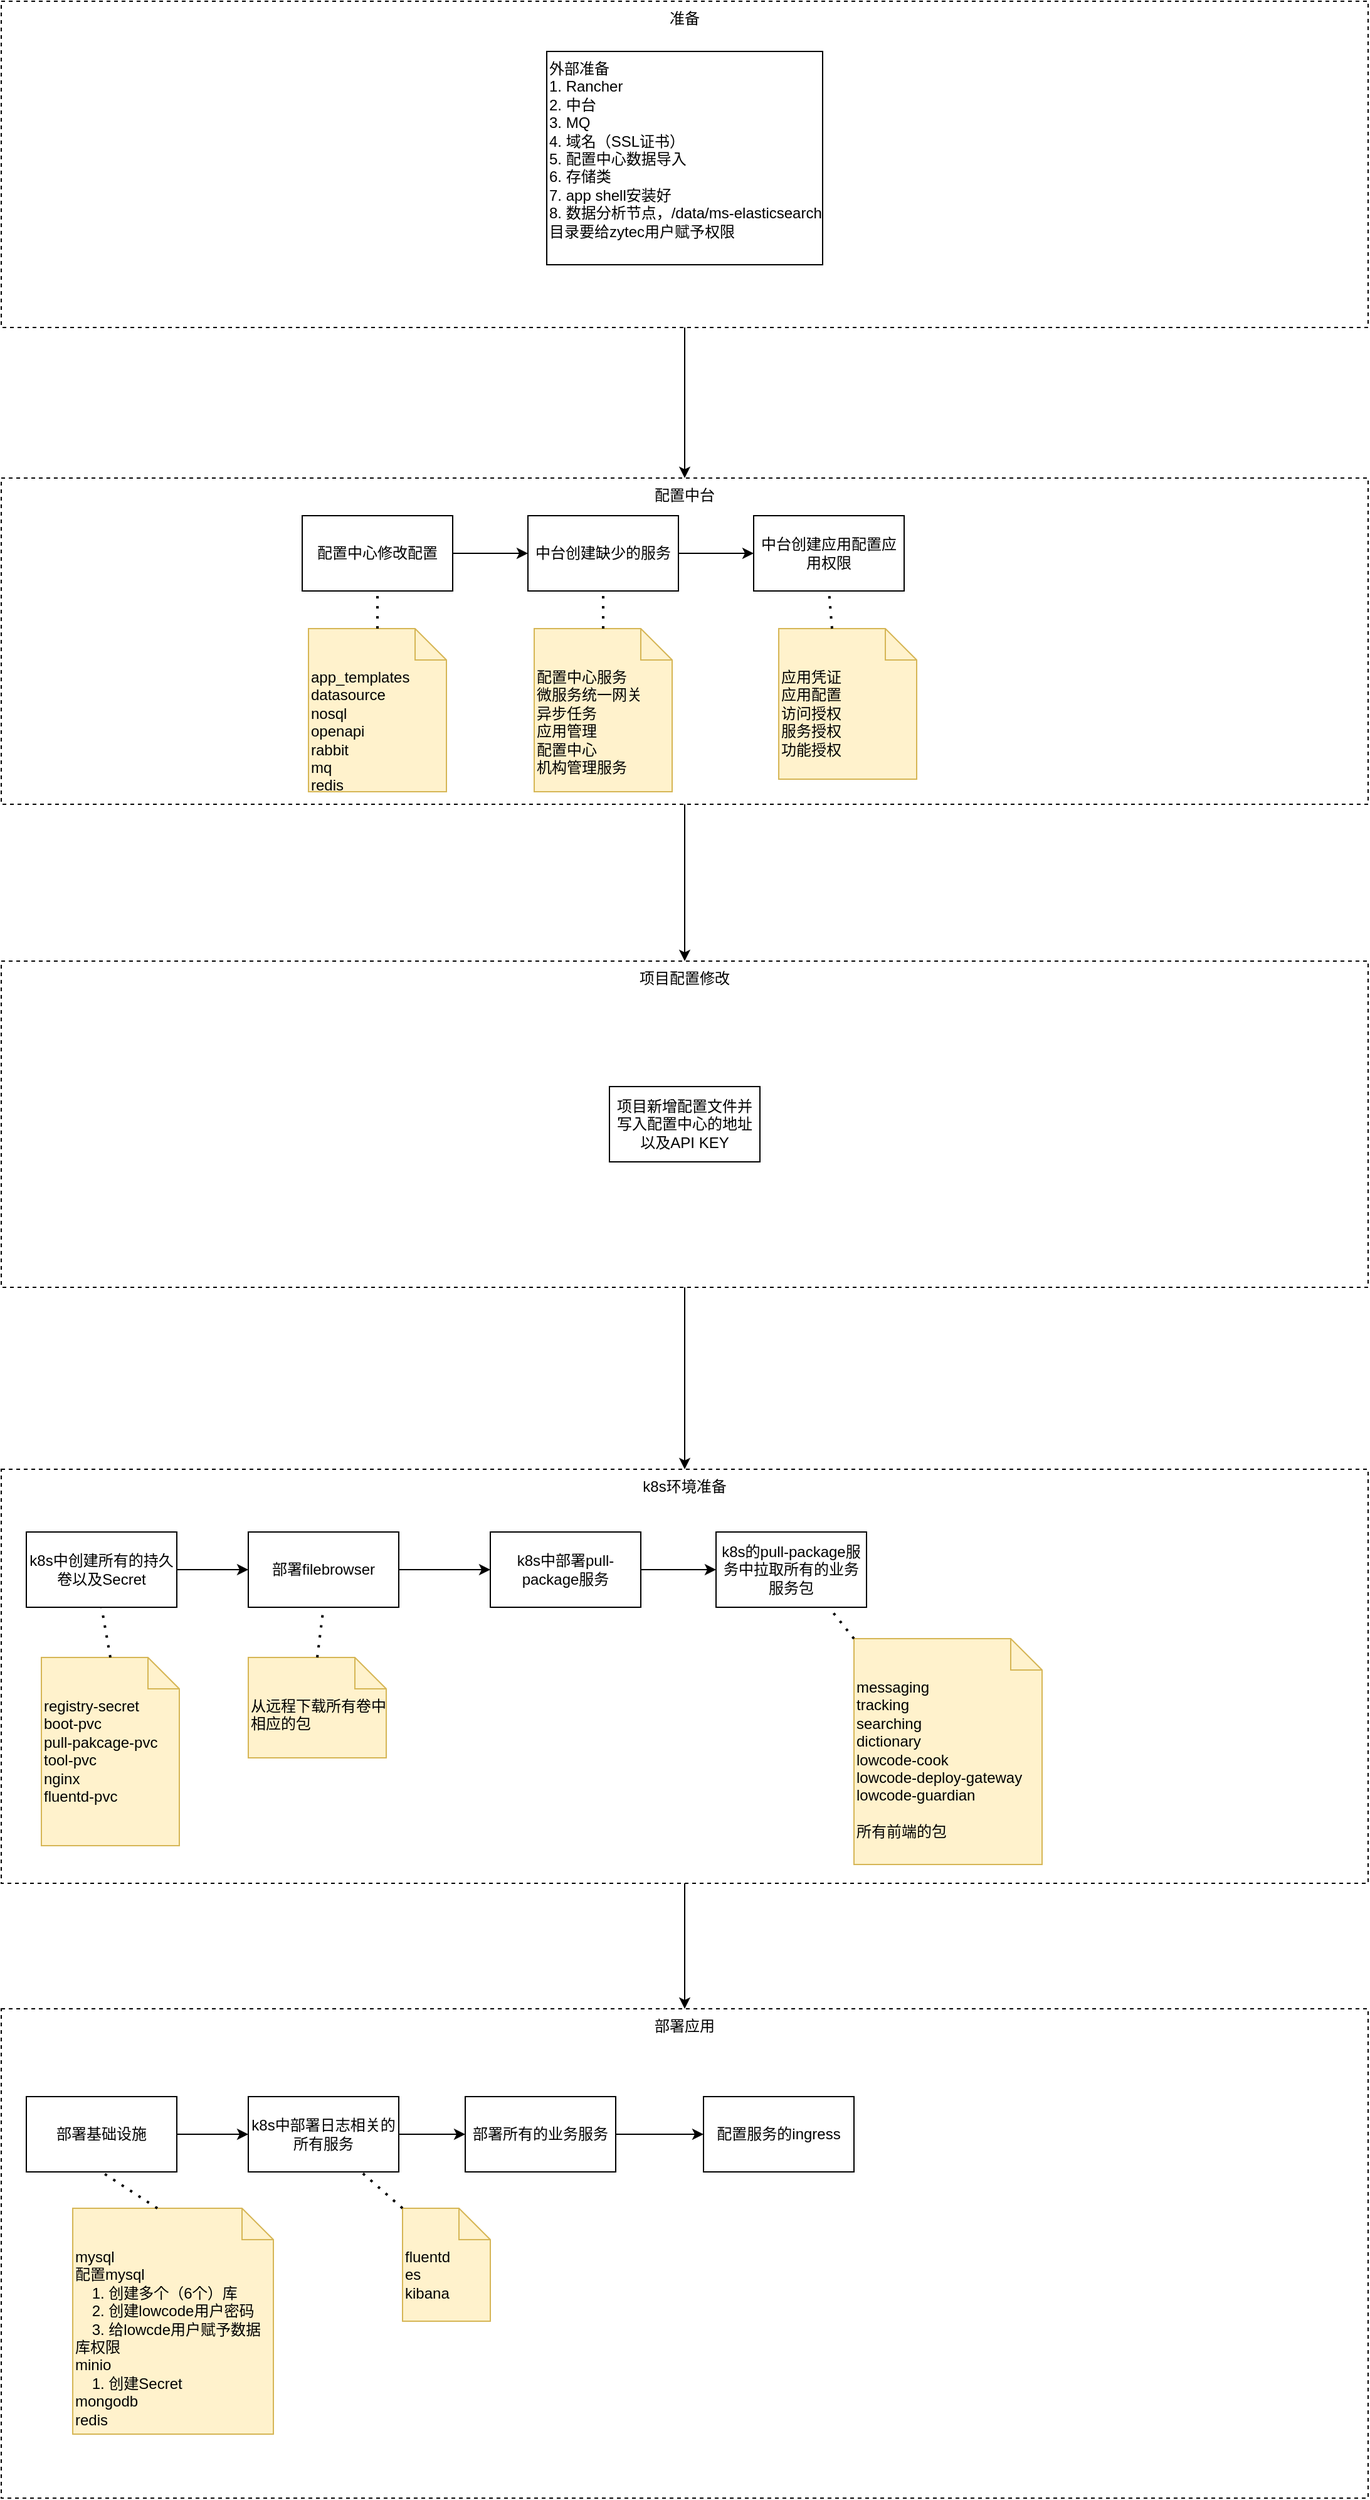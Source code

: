 <mxfile version="24.2.5" type="github">
  <diagram id="C5RBs43oDa-KdzZeNtuy" name="Page-1">
    <mxGraphModel dx="2261" dy="1930" grid="1" gridSize="10" guides="1" tooltips="1" connect="1" arrows="1" fold="1" page="1" pageScale="1" pageWidth="827" pageHeight="1169" math="0" shadow="0">
      <root>
        <mxCell id="WIyWlLk6GJQsqaUBKTNV-0" />
        <mxCell id="WIyWlLk6GJQsqaUBKTNV-1" parent="WIyWlLk6GJQsqaUBKTNV-0" />
        <mxCell id="bLoDom8n8q_n5jIfxJ7S-91" value="项目配置修改" style="rounded=0;whiteSpace=wrap;html=1;align=center;verticalAlign=top;fontFamily=Helvetica;fontSize=12;fontColor=default;fillColor=none;gradientColor=none;dashed=1;" parent="WIyWlLk6GJQsqaUBKTNV-1" vertex="1">
          <mxGeometry x="-470" y="325" width="1090" height="260" as="geometry" />
        </mxCell>
        <mxCell id="bLoDom8n8q_n5jIfxJ7S-105" value="" style="edgeStyle=none;rounded=0;orthogonalLoop=1;jettySize=auto;html=1;fontFamily=Helvetica;fontSize=12;fontColor=default;entryX=0.5;entryY=0;entryDx=0;entryDy=0;" parent="WIyWlLk6GJQsqaUBKTNV-1" source="bLoDom8n8q_n5jIfxJ7S-104" target="bLoDom8n8q_n5jIfxJ7S-90" edge="1">
          <mxGeometry relative="1" as="geometry" />
        </mxCell>
        <mxCell id="bLoDom8n8q_n5jIfxJ7S-104" value="准备" style="rounded=0;whiteSpace=wrap;html=1;align=center;verticalAlign=top;fontFamily=Helvetica;fontSize=12;fontColor=default;fillColor=none;gradientColor=none;dashed=1;" parent="WIyWlLk6GJQsqaUBKTNV-1" vertex="1">
          <mxGeometry x="-470" y="-440" width="1090" height="260" as="geometry" />
        </mxCell>
        <mxCell id="bLoDom8n8q_n5jIfxJ7S-93" value="部署应用" style="rounded=0;whiteSpace=wrap;html=1;align=center;verticalAlign=top;fontFamily=Helvetica;fontSize=12;fontColor=default;fillColor=none;gradientColor=none;dashed=1;" parent="WIyWlLk6GJQsqaUBKTNV-1" vertex="1">
          <mxGeometry x="-470" y="1160" width="1090" height="390" as="geometry" />
        </mxCell>
        <mxCell id="bLoDom8n8q_n5jIfxJ7S-108" style="edgeStyle=none;rounded=0;orthogonalLoop=1;jettySize=auto;html=1;exitX=0.5;exitY=1;exitDx=0;exitDy=0;fontFamily=Helvetica;fontSize=12;fontColor=default;" parent="WIyWlLk6GJQsqaUBKTNV-1" source="bLoDom8n8q_n5jIfxJ7S-92" target="bLoDom8n8q_n5jIfxJ7S-93" edge="1">
          <mxGeometry relative="1" as="geometry" />
        </mxCell>
        <mxCell id="bLoDom8n8q_n5jIfxJ7S-92" value="k8s环境准备" style="rounded=0;whiteSpace=wrap;html=1;align=center;verticalAlign=top;fontFamily=Helvetica;fontSize=12;fontColor=default;fillColor=none;gradientColor=none;dashed=1;" parent="WIyWlLk6GJQsqaUBKTNV-1" vertex="1">
          <mxGeometry x="-470" y="730" width="1090" height="330" as="geometry" />
        </mxCell>
        <mxCell id="bLoDom8n8q_n5jIfxJ7S-106" style="edgeStyle=none;rounded=0;orthogonalLoop=1;jettySize=auto;html=1;exitX=0.5;exitY=1;exitDx=0;exitDy=0;entryX=0.5;entryY=0;entryDx=0;entryDy=0;fontFamily=Helvetica;fontSize=12;fontColor=default;" parent="WIyWlLk6GJQsqaUBKTNV-1" source="bLoDom8n8q_n5jIfxJ7S-90" target="bLoDom8n8q_n5jIfxJ7S-91" edge="1">
          <mxGeometry relative="1" as="geometry" />
        </mxCell>
        <mxCell id="bLoDom8n8q_n5jIfxJ7S-90" value="配置中台" style="rounded=0;whiteSpace=wrap;html=1;align=center;verticalAlign=top;fontFamily=Helvetica;fontSize=12;fontColor=default;fillColor=none;gradientColor=none;dashed=1;" parent="WIyWlLk6GJQsqaUBKTNV-1" vertex="1">
          <mxGeometry x="-470" y="-60" width="1090" height="260" as="geometry" />
        </mxCell>
        <mxCell id="bLoDom8n8q_n5jIfxJ7S-101" value="" style="edgeStyle=none;rounded=0;orthogonalLoop=1;jettySize=auto;html=1;fontFamily=Helvetica;fontSize=12;fontColor=default;" parent="WIyWlLk6GJQsqaUBKTNV-1" source="bLoDom8n8q_n5jIfxJ7S-40" target="bLoDom8n8q_n5jIfxJ7S-81" edge="1">
          <mxGeometry relative="1" as="geometry" />
        </mxCell>
        <mxCell id="bLoDom8n8q_n5jIfxJ7S-40" value="k8s中部署日志相关的所有服务" style="rounded=0;whiteSpace=wrap;html=1;" parent="WIyWlLk6GJQsqaUBKTNV-1" vertex="1">
          <mxGeometry x="-273" y="1230" width="120" height="60" as="geometry" />
        </mxCell>
        <mxCell id="bLoDom8n8q_n5jIfxJ7S-41" value="fluentd&lt;div&gt;es&lt;/div&gt;&lt;div&gt;kibana&lt;/div&gt;" style="shape=note2;boundedLbl=1;whiteSpace=wrap;html=1;size=25;verticalAlign=top;align=left;fillColor=#fff2cc;strokeColor=#d6b656;" parent="WIyWlLk6GJQsqaUBKTNV-1" vertex="1">
          <mxGeometry x="-150" y="1319" width="70" height="90" as="geometry" />
        </mxCell>
        <mxCell id="bLoDom8n8q_n5jIfxJ7S-42" value="" style="endArrow=none;dashed=1;html=1;dashPattern=1 3;strokeWidth=2;rounded=0;entryX=0.75;entryY=1;entryDx=0;entryDy=0;exitX=0;exitY=0;exitDx=0;exitDy=0;exitPerimeter=0;" parent="WIyWlLk6GJQsqaUBKTNV-1" source="bLoDom8n8q_n5jIfxJ7S-41" target="bLoDom8n8q_n5jIfxJ7S-40" edge="1">
          <mxGeometry width="50" height="50" relative="1" as="geometry">
            <mxPoint x="-43" y="1075" as="sourcePoint" />
            <mxPoint x="-143" y="995" as="targetPoint" />
          </mxGeometry>
        </mxCell>
        <mxCell id="bLoDom8n8q_n5jIfxJ7S-64" value="外部准备&lt;div&gt;1. Rancher&lt;/div&gt;&lt;div&gt;2. 中台&lt;/div&gt;&lt;div&gt;3. MQ&lt;/div&gt;&lt;div&gt;4. 域名（SSL证书）&lt;/div&gt;&lt;div&gt;5. 配置中心数据导入&lt;/div&gt;&lt;div&gt;6. 存储类&lt;/div&gt;&lt;div data-sider-select-id=&quot;3804fd7e-b8ad-4e94-b46b-e27dd143f4b2&quot;&gt;7. app shell安装好&lt;/div&gt;&lt;div data-sider-select-id=&quot;08f825d4-d1de-4067-8cb7-2164a5672277&quot;&gt;8. 数据分析节点，/data/ms-elasticsearch目录要给zytec用户赋予权限&lt;/div&gt;" style="text;html=1;align=left;verticalAlign=top;whiteSpace=wrap;rounded=0;strokeColor=default;" parent="WIyWlLk6GJQsqaUBKTNV-1" vertex="1">
          <mxGeometry x="-35" y="-400" width="220" height="170" as="geometry" />
        </mxCell>
        <mxCell id="bLoDom8n8q_n5jIfxJ7S-95" value="" style="edgeStyle=none;rounded=0;orthogonalLoop=1;jettySize=auto;html=1;fontFamily=Helvetica;fontSize=12;fontColor=default;" parent="WIyWlLk6GJQsqaUBKTNV-1" source="bLoDom8n8q_n5jIfxJ7S-66" target="bLoDom8n8q_n5jIfxJ7S-68" edge="1">
          <mxGeometry relative="1" as="geometry" />
        </mxCell>
        <mxCell id="bLoDom8n8q_n5jIfxJ7S-66" value="配置中心修改配置" style="rounded=0;whiteSpace=wrap;html=1;" parent="WIyWlLk6GJQsqaUBKTNV-1" vertex="1">
          <mxGeometry x="-230" y="-30" width="120" height="60" as="geometry" />
        </mxCell>
        <mxCell id="bLoDom8n8q_n5jIfxJ7S-67" value="中台创建应用配置应用权限" style="rounded=0;whiteSpace=wrap;html=1;" parent="WIyWlLk6GJQsqaUBKTNV-1" vertex="1">
          <mxGeometry x="130" y="-30" width="120" height="60" as="geometry" />
        </mxCell>
        <mxCell id="bLoDom8n8q_n5jIfxJ7S-96" value="" style="edgeStyle=none;rounded=0;orthogonalLoop=1;jettySize=auto;html=1;fontFamily=Helvetica;fontSize=12;fontColor=default;" parent="WIyWlLk6GJQsqaUBKTNV-1" source="bLoDom8n8q_n5jIfxJ7S-68" target="bLoDom8n8q_n5jIfxJ7S-67" edge="1">
          <mxGeometry relative="1" as="geometry" />
        </mxCell>
        <mxCell id="bLoDom8n8q_n5jIfxJ7S-68" value="中台创建缺少的服务" style="rounded=0;whiteSpace=wrap;html=1;" parent="WIyWlLk6GJQsqaUBKTNV-1" vertex="1">
          <mxGeometry x="-50" y="-30" width="120" height="60" as="geometry" />
        </mxCell>
        <mxCell id="bLoDom8n8q_n5jIfxJ7S-70" value="项目新增配置文件并写入配置中心的地址以及API KEY" style="rounded=0;whiteSpace=wrap;html=1;" parent="WIyWlLk6GJQsqaUBKTNV-1" vertex="1">
          <mxGeometry x="15" y="425" width="120" height="60" as="geometry" />
        </mxCell>
        <mxCell id="Ls25J3W9IPNRQxTHLXcJ-0" value="" style="edgeStyle=orthogonalEdgeStyle;rounded=0;orthogonalLoop=1;jettySize=auto;html=1;" parent="WIyWlLk6GJQsqaUBKTNV-1" source="bLoDom8n8q_n5jIfxJ7S-71" target="kxMak26ckprh1PsMX2pA-3" edge="1">
          <mxGeometry relative="1" as="geometry" />
        </mxCell>
        <mxCell id="bLoDom8n8q_n5jIfxJ7S-71" value="k8s中创建所有的持久卷以及Secret" style="rounded=0;whiteSpace=wrap;html=1;" parent="WIyWlLk6GJQsqaUBKTNV-1" vertex="1">
          <mxGeometry x="-450" y="780" width="120" height="60" as="geometry" />
        </mxCell>
        <mxCell id="bLoDom8n8q_n5jIfxJ7S-100" value="" style="edgeStyle=none;rounded=0;orthogonalLoop=1;jettySize=auto;html=1;fontFamily=Helvetica;fontSize=12;fontColor=default;" parent="WIyWlLk6GJQsqaUBKTNV-1" source="bLoDom8n8q_n5jIfxJ7S-72" target="bLoDom8n8q_n5jIfxJ7S-40" edge="1">
          <mxGeometry relative="1" as="geometry" />
        </mxCell>
        <mxCell id="bLoDom8n8q_n5jIfxJ7S-72" value="部署基础设施" style="rounded=0;whiteSpace=wrap;html=1;" parent="WIyWlLk6GJQsqaUBKTNV-1" vertex="1">
          <mxGeometry x="-450" y="1230" width="120" height="60" as="geometry" />
        </mxCell>
        <mxCell id="bLoDom8n8q_n5jIfxJ7S-73" value="mysql&lt;div&gt;&lt;div&gt;&lt;span style=&quot;text-align: center;&quot;&gt;配置mysql&lt;/span&gt;&lt;br&gt;&lt;/div&gt;&lt;div&gt;&lt;span style=&quot;text-align: center;&quot;&gt;&amp;nbsp; &amp;nbsp;&amp;nbsp;&lt;/span&gt;&lt;span style=&quot;background-color: initial;&quot;&gt;1. 创建多个（6个）库&lt;/span&gt;&lt;/div&gt;&lt;div&gt;&amp;nbsp; &amp;nbsp; 2. 创建lowcode用户密码&lt;/div&gt;&lt;div&gt;&amp;nbsp; &amp;nbsp; 3. 给lowcde用户赋予数据库权限&lt;/div&gt;&lt;div&gt;minio&lt;/div&gt;&lt;div&gt;&amp;nbsp; &amp;nbsp; 1. 创建Secret&lt;/div&gt;&lt;div&gt;mongodb&lt;/div&gt;&lt;div&gt;redis&lt;/div&gt;&lt;div&gt;&lt;br&gt;&lt;/div&gt;&lt;/div&gt;" style="shape=note2;boundedLbl=1;whiteSpace=wrap;html=1;size=25;verticalAlign=top;align=left;fillColor=#fff2cc;strokeColor=#d6b656;" parent="WIyWlLk6GJQsqaUBKTNV-1" vertex="1">
          <mxGeometry x="-413" y="1319" width="160" height="180" as="geometry" />
        </mxCell>
        <mxCell id="bLoDom8n8q_n5jIfxJ7S-74" value="" style="endArrow=none;dashed=1;html=1;dashPattern=1 3;strokeWidth=2;rounded=0;entryX=0.5;entryY=1;entryDx=0;entryDy=0;exitX=0;exitY=0;exitDx=67.5;exitDy=0;exitPerimeter=0;" parent="WIyWlLk6GJQsqaUBKTNV-1" source="bLoDom8n8q_n5jIfxJ7S-73" target="bLoDom8n8q_n5jIfxJ7S-72" edge="1">
          <mxGeometry width="50" height="50" relative="1" as="geometry">
            <mxPoint x="-183" y="1320" as="sourcePoint" />
            <mxPoint x="-233" y="1280" as="targetPoint" />
          </mxGeometry>
        </mxCell>
        <mxCell id="bLoDom8n8q_n5jIfxJ7S-99" value="" style="edgeStyle=none;rounded=0;orthogonalLoop=1;jettySize=auto;html=1;fontFamily=Helvetica;fontSize=12;fontColor=default;" parent="WIyWlLk6GJQsqaUBKTNV-1" source="bLoDom8n8q_n5jIfxJ7S-77" target="bLoDom8n8q_n5jIfxJ7S-80" edge="1">
          <mxGeometry relative="1" as="geometry" />
        </mxCell>
        <mxCell id="bLoDom8n8q_n5jIfxJ7S-77" value="k8s中部署pull-package服务" style="rounded=0;whiteSpace=wrap;html=1;" parent="WIyWlLk6GJQsqaUBKTNV-1" vertex="1">
          <mxGeometry x="-80" y="780" width="120" height="60" as="geometry" />
        </mxCell>
        <mxCell id="bLoDom8n8q_n5jIfxJ7S-80" value="k8s的pull-package服务中拉取所有的业务服务包" style="rounded=0;whiteSpace=wrap;html=1;" parent="WIyWlLk6GJQsqaUBKTNV-1" vertex="1">
          <mxGeometry x="100" y="780" width="120" height="60" as="geometry" />
        </mxCell>
        <mxCell id="bLoDom8n8q_n5jIfxJ7S-102" value="" style="edgeStyle=none;rounded=0;orthogonalLoop=1;jettySize=auto;html=1;fontFamily=Helvetica;fontSize=12;fontColor=default;" parent="WIyWlLk6GJQsqaUBKTNV-1" source="bLoDom8n8q_n5jIfxJ7S-81" target="bLoDom8n8q_n5jIfxJ7S-82" edge="1">
          <mxGeometry relative="1" as="geometry" />
        </mxCell>
        <mxCell id="bLoDom8n8q_n5jIfxJ7S-81" value="部署所有的业务服务" style="rounded=0;whiteSpace=wrap;html=1;" parent="WIyWlLk6GJQsqaUBKTNV-1" vertex="1">
          <mxGeometry x="-100" y="1230" width="120" height="60" as="geometry" />
        </mxCell>
        <mxCell id="bLoDom8n8q_n5jIfxJ7S-82" value="配置服务的ingress" style="rounded=0;whiteSpace=wrap;html=1;" parent="WIyWlLk6GJQsqaUBKTNV-1" vertex="1">
          <mxGeometry x="90" y="1230" width="120" height="60" as="geometry" />
        </mxCell>
        <mxCell id="bLoDom8n8q_n5jIfxJ7S-83" value="&lt;div data-sider-select-id=&quot;583c161d-79b5-42da-bc4f-167546ff7348&quot;&gt;应用凭证&lt;/div&gt;应用配置&lt;div&gt;访问授权&lt;/div&gt;&lt;div&gt;服务授权&lt;/div&gt;&lt;div&gt;功能授权&lt;/div&gt;" style="shape=note2;boundedLbl=1;whiteSpace=wrap;html=1;size=25;verticalAlign=top;align=left;fillColor=#fff2cc;strokeColor=#d6b656;" parent="WIyWlLk6GJQsqaUBKTNV-1" vertex="1">
          <mxGeometry x="150" y="60" width="110" height="120" as="geometry" />
        </mxCell>
        <mxCell id="bLoDom8n8q_n5jIfxJ7S-84" value="" style="endArrow=none;dashed=1;html=1;dashPattern=1 3;strokeWidth=2;rounded=0;entryX=0.5;entryY=1;entryDx=0;entryDy=0;exitX=0;exitY=0;exitDx=42.5;exitDy=0;exitPerimeter=0;" parent="WIyWlLk6GJQsqaUBKTNV-1" source="bLoDom8n8q_n5jIfxJ7S-83" target="bLoDom8n8q_n5jIfxJ7S-67" edge="1">
          <mxGeometry width="50" height="50" relative="1" as="geometry">
            <mxPoint x="-137" y="340" as="sourcePoint" />
            <mxPoint x="-160" y="300" as="targetPoint" />
          </mxGeometry>
        </mxCell>
        <mxCell id="bLoDom8n8q_n5jIfxJ7S-88" value="messaging&lt;div&gt;tracking&lt;/div&gt;&lt;div&gt;searching&lt;/div&gt;&lt;div&gt;dictionary&lt;/div&gt;&lt;div&gt;lowcode-cook&lt;/div&gt;&lt;div&gt;lowcode-deploy-gateway&lt;/div&gt;&lt;div&gt;lowcode-guardian&lt;/div&gt;&lt;div&gt;&lt;br&gt;&lt;/div&gt;&lt;div&gt;所有前端的包&lt;/div&gt;" style="shape=note2;boundedLbl=1;whiteSpace=wrap;html=1;size=25;verticalAlign=top;align=left;fillColor=#fff2cc;strokeColor=#d6b656;" parent="WIyWlLk6GJQsqaUBKTNV-1" vertex="1">
          <mxGeometry x="210" y="865" width="150" height="180" as="geometry" />
        </mxCell>
        <mxCell id="bLoDom8n8q_n5jIfxJ7S-89" value="" style="endArrow=none;dashed=1;html=1;dashPattern=1 3;strokeWidth=2;rounded=0;entryX=0.75;entryY=1;entryDx=0;entryDy=0;exitX=0;exitY=0;exitDx=0;exitDy=0;exitPerimeter=0;" parent="WIyWlLk6GJQsqaUBKTNV-1" source="bLoDom8n8q_n5jIfxJ7S-88" target="bLoDom8n8q_n5jIfxJ7S-80" edge="1">
          <mxGeometry width="50" height="50" relative="1" as="geometry">
            <mxPoint x="-167" y="890" as="sourcePoint" />
            <mxPoint x="-190" y="850" as="targetPoint" />
          </mxGeometry>
        </mxCell>
        <mxCell id="bLoDom8n8q_n5jIfxJ7S-107" style="edgeStyle=none;rounded=0;orthogonalLoop=1;jettySize=auto;html=1;exitX=0.5;exitY=1;exitDx=0;exitDy=0;entryX=0.5;entryY=0;entryDx=0;entryDy=0;fontFamily=Helvetica;fontSize=12;fontColor=default;" parent="WIyWlLk6GJQsqaUBKTNV-1" source="bLoDom8n8q_n5jIfxJ7S-91" target="bLoDom8n8q_n5jIfxJ7S-92" edge="1">
          <mxGeometry relative="1" as="geometry" />
        </mxCell>
        <mxCell id="kxMak26ckprh1PsMX2pA-0" value="app_templates&lt;div&gt;datasource&lt;br&gt;&lt;div&gt;nosql&lt;/div&gt;&lt;div&gt;openapi&lt;/div&gt;&lt;div&gt;rabbit&lt;/div&gt;&lt;div&gt;mq&lt;/div&gt;&lt;div&gt;redis&lt;/div&gt;&lt;/div&gt;" style="shape=note2;boundedLbl=1;whiteSpace=wrap;html=1;size=25;verticalAlign=top;align=left;fillColor=#fff2cc;strokeColor=#d6b656;" parent="WIyWlLk6GJQsqaUBKTNV-1" vertex="1">
          <mxGeometry x="-225" y="60" width="110" height="130" as="geometry" />
        </mxCell>
        <mxCell id="kxMak26ckprh1PsMX2pA-1" value="&lt;div data-sider-select-id=&quot;fc6db637-6039-4288-ac06-9142e8a226ce&quot;&gt;配置中心服务&lt;/div&gt;微服务统一网关&lt;div&gt;异步任务&lt;/div&gt;&lt;div data-sider-select-id=&quot;96672959-7900-45d7-9b96-6296e8f2cf8e&quot;&gt;应用管理&lt;/div&gt;&lt;div data-sider-select-id=&quot;a86db7cb-f3ab-49d9-87f5-85e2f91b5586&quot;&gt;配置中心&lt;/div&gt;&lt;div data-sider-select-id=&quot;a86db7cb-f3ab-49d9-87f5-85e2f91b5586&quot;&gt;机构管理服务&lt;/div&gt;&lt;div data-sider-select-id=&quot;59089e71-1f18-4ccd-a7cc-cfcd65c23086&quot;&gt;&lt;br&gt;&lt;/div&gt;" style="shape=note2;boundedLbl=1;whiteSpace=wrap;html=1;size=25;verticalAlign=top;align=left;fillColor=#fff2cc;strokeColor=#d6b656;" parent="WIyWlLk6GJQsqaUBKTNV-1" vertex="1">
          <mxGeometry x="-45" y="60" width="110" height="130" as="geometry" />
        </mxCell>
        <mxCell id="kxMak26ckprh1PsMX2pA-2" value="registry-secret&lt;div&gt;boot-pvc&lt;/div&gt;&lt;div&gt;pull-pakcage-pvc&lt;/div&gt;&lt;div&gt;tool-pvc&lt;/div&gt;&lt;div&gt;nginx&lt;/div&gt;&lt;div&gt;fluentd-pvc&lt;/div&gt;&lt;div&gt;&lt;br&gt;&lt;/div&gt;" style="shape=note2;boundedLbl=1;whiteSpace=wrap;html=1;size=25;verticalAlign=top;align=left;fillColor=#fff2cc;strokeColor=#d6b656;" parent="WIyWlLk6GJQsqaUBKTNV-1" vertex="1">
          <mxGeometry x="-438" y="880" width="110" height="150" as="geometry" />
        </mxCell>
        <mxCell id="Ls25J3W9IPNRQxTHLXcJ-7" value="" style="edgeStyle=orthogonalEdgeStyle;rounded=0;orthogonalLoop=1;jettySize=auto;html=1;" parent="WIyWlLk6GJQsqaUBKTNV-1" source="kxMak26ckprh1PsMX2pA-3" target="bLoDom8n8q_n5jIfxJ7S-77" edge="1">
          <mxGeometry relative="1" as="geometry" />
        </mxCell>
        <mxCell id="kxMak26ckprh1PsMX2pA-3" value="部署filebrowser" style="rounded=0;whiteSpace=wrap;html=1;" parent="WIyWlLk6GJQsqaUBKTNV-1" vertex="1">
          <mxGeometry x="-273" y="780" width="120" height="60" as="geometry" />
        </mxCell>
        <mxCell id="Ls25J3W9IPNRQxTHLXcJ-2" value="从远程下载所有卷中相应的包" style="shape=note2;boundedLbl=1;whiteSpace=wrap;html=1;size=25;verticalAlign=top;align=left;fillColor=#fff2cc;strokeColor=#d6b656;" parent="WIyWlLk6GJQsqaUBKTNV-1" vertex="1">
          <mxGeometry x="-273" y="880" width="110" height="80" as="geometry" />
        </mxCell>
        <mxCell id="Ls25J3W9IPNRQxTHLXcJ-3" value="" style="endArrow=none;dashed=1;html=1;dashPattern=1 3;strokeWidth=2;rounded=0;entryX=0.5;entryY=1;entryDx=0;entryDy=0;exitX=0.5;exitY=0;exitDx=0;exitDy=0;exitPerimeter=0;" parent="WIyWlLk6GJQsqaUBKTNV-1" source="kxMak26ckprh1PsMX2pA-2" target="bLoDom8n8q_n5jIfxJ7S-71" edge="1">
          <mxGeometry width="50" height="50" relative="1" as="geometry">
            <mxPoint x="3" y="890" as="sourcePoint" />
            <mxPoint x="-20" y="850" as="targetPoint" />
          </mxGeometry>
        </mxCell>
        <mxCell id="Ls25J3W9IPNRQxTHLXcJ-4" value="" style="endArrow=none;dashed=1;html=1;dashPattern=1 3;strokeWidth=2;rounded=0;entryX=0.5;entryY=1;entryDx=0;entryDy=0;exitX=0.5;exitY=0;exitDx=0;exitDy=0;exitPerimeter=0;" parent="WIyWlLk6GJQsqaUBKTNV-1" source="Ls25J3W9IPNRQxTHLXcJ-2" target="kxMak26ckprh1PsMX2pA-3" edge="1">
          <mxGeometry width="50" height="50" relative="1" as="geometry">
            <mxPoint x="-380" y="890" as="sourcePoint" />
            <mxPoint x="-380" y="850" as="targetPoint" />
          </mxGeometry>
        </mxCell>
        <mxCell id="Ls25J3W9IPNRQxTHLXcJ-5" value="" style="endArrow=none;dashed=1;html=1;dashPattern=1 3;strokeWidth=2;rounded=0;entryX=0.5;entryY=1;entryDx=0;entryDy=0;exitX=0.5;exitY=0;exitDx=0;exitDy=0;exitPerimeter=0;" parent="WIyWlLk6GJQsqaUBKTNV-1" source="kxMak26ckprh1PsMX2pA-1" target="bLoDom8n8q_n5jIfxJ7S-68" edge="1">
          <mxGeometry width="50" height="50" relative="1" as="geometry">
            <mxPoint x="213" y="80" as="sourcePoint" />
            <mxPoint x="200" y="40" as="targetPoint" />
          </mxGeometry>
        </mxCell>
        <mxCell id="Ls25J3W9IPNRQxTHLXcJ-6" value="" style="endArrow=none;dashed=1;html=1;dashPattern=1 3;strokeWidth=2;rounded=0;entryX=0.5;entryY=1;entryDx=0;entryDy=0;exitX=0.5;exitY=0;exitDx=0;exitDy=0;exitPerimeter=0;" parent="WIyWlLk6GJQsqaUBKTNV-1" source="kxMak26ckprh1PsMX2pA-0" target="bLoDom8n8q_n5jIfxJ7S-66" edge="1">
          <mxGeometry width="50" height="50" relative="1" as="geometry">
            <mxPoint x="20" y="70" as="sourcePoint" />
            <mxPoint x="20" y="40" as="targetPoint" />
          </mxGeometry>
        </mxCell>
      </root>
    </mxGraphModel>
  </diagram>
</mxfile>
